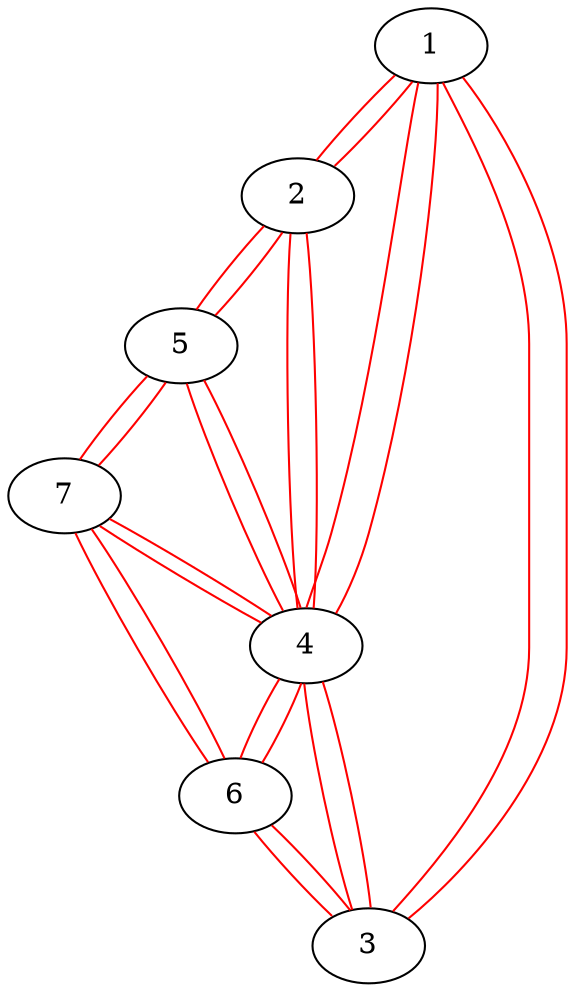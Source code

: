 ## Jagadeesh Vasudevamurthy ####
digraph g {
	 edge [dir=none, color=red]
	   1 -> 2
	   1 -> 3
	   1 -> 4
	   2 -> 1
	   2 -> 5
	   2 -> 4
	   3 -> 1
	   3 -> 6
	   3 -> 4
	   4 -> 1
	   4 -> 2
	   4 -> 3
	   4 -> 5
	   4 -> 7
	   4 -> 6
	   5 -> 2
	   5 -> 4
	   5 -> 7
	   6 -> 3
	   6 -> 7
	   6 -> 4
	   7 -> 4
	   7 -> 5
	   7 -> 6
}